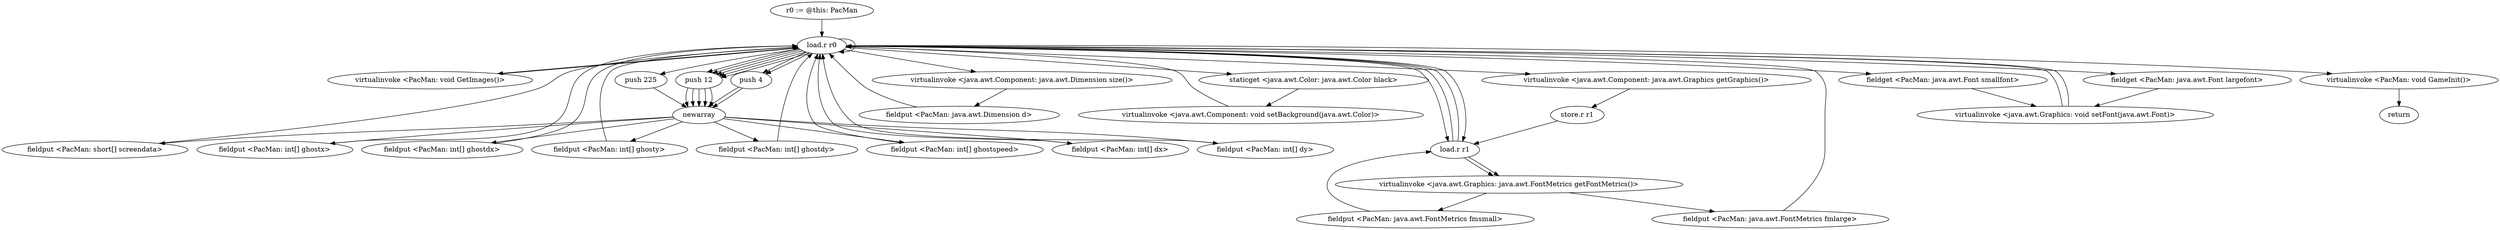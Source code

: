 digraph "" {
    "r0 := @this: PacMan"
    "load.r r0"
    "r0 := @this: PacMan"->"load.r r0";
    "virtualinvoke <PacMan: void GetImages()>"
    "load.r r0"->"virtualinvoke <PacMan: void GetImages()>";
    "virtualinvoke <PacMan: void GetImages()>"->"load.r r0";
    "push 225"
    "load.r r0"->"push 225";
    "newarray"
    "push 225"->"newarray";
    "fieldput <PacMan: short[] screendata>"
    "newarray"->"fieldput <PacMan: short[] screendata>";
    "fieldput <PacMan: short[] screendata>"->"load.r r0";
    "load.r r0"->"load.r r0";
    "virtualinvoke <java.awt.Component: java.awt.Dimension size()>"
    "load.r r0"->"virtualinvoke <java.awt.Component: java.awt.Dimension size()>";
    "fieldput <PacMan: java.awt.Dimension d>"
    "virtualinvoke <java.awt.Component: java.awt.Dimension size()>"->"fieldput <PacMan: java.awt.Dimension d>";
    "fieldput <PacMan: java.awt.Dimension d>"->"load.r r0";
    "staticget <java.awt.Color: java.awt.Color black>"
    "load.r r0"->"staticget <java.awt.Color: java.awt.Color black>";
    "virtualinvoke <java.awt.Component: void setBackground(java.awt.Color)>"
    "staticget <java.awt.Color: java.awt.Color black>"->"virtualinvoke <java.awt.Component: void setBackground(java.awt.Color)>";
    "virtualinvoke <java.awt.Component: void setBackground(java.awt.Color)>"->"load.r r0";
    "virtualinvoke <java.awt.Component: java.awt.Graphics getGraphics()>"
    "load.r r0"->"virtualinvoke <java.awt.Component: java.awt.Graphics getGraphics()>";
    "store.r r1"
    "virtualinvoke <java.awt.Component: java.awt.Graphics getGraphics()>"->"store.r r1";
    "load.r r1"
    "store.r r1"->"load.r r1";
    "load.r r1"->"load.r r0";
    "fieldget <PacMan: java.awt.Font smallfont>"
    "load.r r0"->"fieldget <PacMan: java.awt.Font smallfont>";
    "virtualinvoke <java.awt.Graphics: void setFont(java.awt.Font)>"
    "fieldget <PacMan: java.awt.Font smallfont>"->"virtualinvoke <java.awt.Graphics: void setFont(java.awt.Font)>";
    "virtualinvoke <java.awt.Graphics: void setFont(java.awt.Font)>"->"load.r r0";
    "load.r r0"->"load.r r1";
    "virtualinvoke <java.awt.Graphics: java.awt.FontMetrics getFontMetrics()>"
    "load.r r1"->"virtualinvoke <java.awt.Graphics: java.awt.FontMetrics getFontMetrics()>";
    "fieldput <PacMan: java.awt.FontMetrics fmsmall>"
    "virtualinvoke <java.awt.Graphics: java.awt.FontMetrics getFontMetrics()>"->"fieldput <PacMan: java.awt.FontMetrics fmsmall>";
    "fieldput <PacMan: java.awt.FontMetrics fmsmall>"->"load.r r1";
    "load.r r1"->"load.r r0";
    "fieldget <PacMan: java.awt.Font largefont>"
    "load.r r0"->"fieldget <PacMan: java.awt.Font largefont>";
    "fieldget <PacMan: java.awt.Font largefont>"->"virtualinvoke <java.awt.Graphics: void setFont(java.awt.Font)>";
    "virtualinvoke <java.awt.Graphics: void setFont(java.awt.Font)>"->"load.r r0";
    "load.r r0"->"load.r r1";
    "load.r r1"->"virtualinvoke <java.awt.Graphics: java.awt.FontMetrics getFontMetrics()>";
    "fieldput <PacMan: java.awt.FontMetrics fmlarge>"
    "virtualinvoke <java.awt.Graphics: java.awt.FontMetrics getFontMetrics()>"->"fieldput <PacMan: java.awt.FontMetrics fmlarge>";
    "fieldput <PacMan: java.awt.FontMetrics fmlarge>"->"load.r r0";
    "push 12"
    "load.r r0"->"push 12";
    "push 12"->"newarray";
    "fieldput <PacMan: int[] ghostx>"
    "newarray"->"fieldput <PacMan: int[] ghostx>";
    "fieldput <PacMan: int[] ghostx>"->"load.r r0";
    "load.r r0"->"push 12";
    "push 12"->"newarray";
    "fieldput <PacMan: int[] ghostdx>"
    "newarray"->"fieldput <PacMan: int[] ghostdx>";
    "fieldput <PacMan: int[] ghostdx>"->"load.r r0";
    "load.r r0"->"push 12";
    "push 12"->"newarray";
    "fieldput <PacMan: int[] ghosty>"
    "newarray"->"fieldput <PacMan: int[] ghosty>";
    "fieldput <PacMan: int[] ghosty>"->"load.r r0";
    "load.r r0"->"push 12";
    "push 12"->"newarray";
    "fieldput <PacMan: int[] ghostdy>"
    "newarray"->"fieldput <PacMan: int[] ghostdy>";
    "fieldput <PacMan: int[] ghostdy>"->"load.r r0";
    "load.r r0"->"push 12";
    "push 12"->"newarray";
    "fieldput <PacMan: int[] ghostspeed>"
    "newarray"->"fieldput <PacMan: int[] ghostspeed>";
    "fieldput <PacMan: int[] ghostspeed>"->"load.r r0";
    "push 4"
    "load.r r0"->"push 4";
    "push 4"->"newarray";
    "fieldput <PacMan: int[] dx>"
    "newarray"->"fieldput <PacMan: int[] dx>";
    "fieldput <PacMan: int[] dx>"->"load.r r0";
    "load.r r0"->"push 4";
    "push 4"->"newarray";
    "fieldput <PacMan: int[] dy>"
    "newarray"->"fieldput <PacMan: int[] dy>";
    "fieldput <PacMan: int[] dy>"->"load.r r0";
    "virtualinvoke <PacMan: void GameInit()>"
    "load.r r0"->"virtualinvoke <PacMan: void GameInit()>";
    "return"
    "virtualinvoke <PacMan: void GameInit()>"->"return";
}
